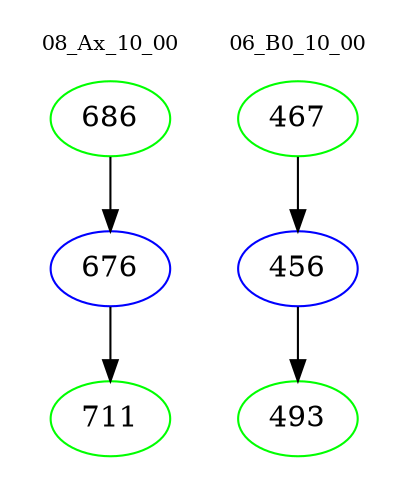 digraph{
subgraph cluster_0 {
color = white
label = "08_Ax_10_00";
fontsize=10;
T0_686 [label="686", color="green"]
T0_686 -> T0_676 [color="black"]
T0_676 [label="676", color="blue"]
T0_676 -> T0_711 [color="black"]
T0_711 [label="711", color="green"]
}
subgraph cluster_1 {
color = white
label = "06_B0_10_00";
fontsize=10;
T1_467 [label="467", color="green"]
T1_467 -> T1_456 [color="black"]
T1_456 [label="456", color="blue"]
T1_456 -> T1_493 [color="black"]
T1_493 [label="493", color="green"]
}
}
